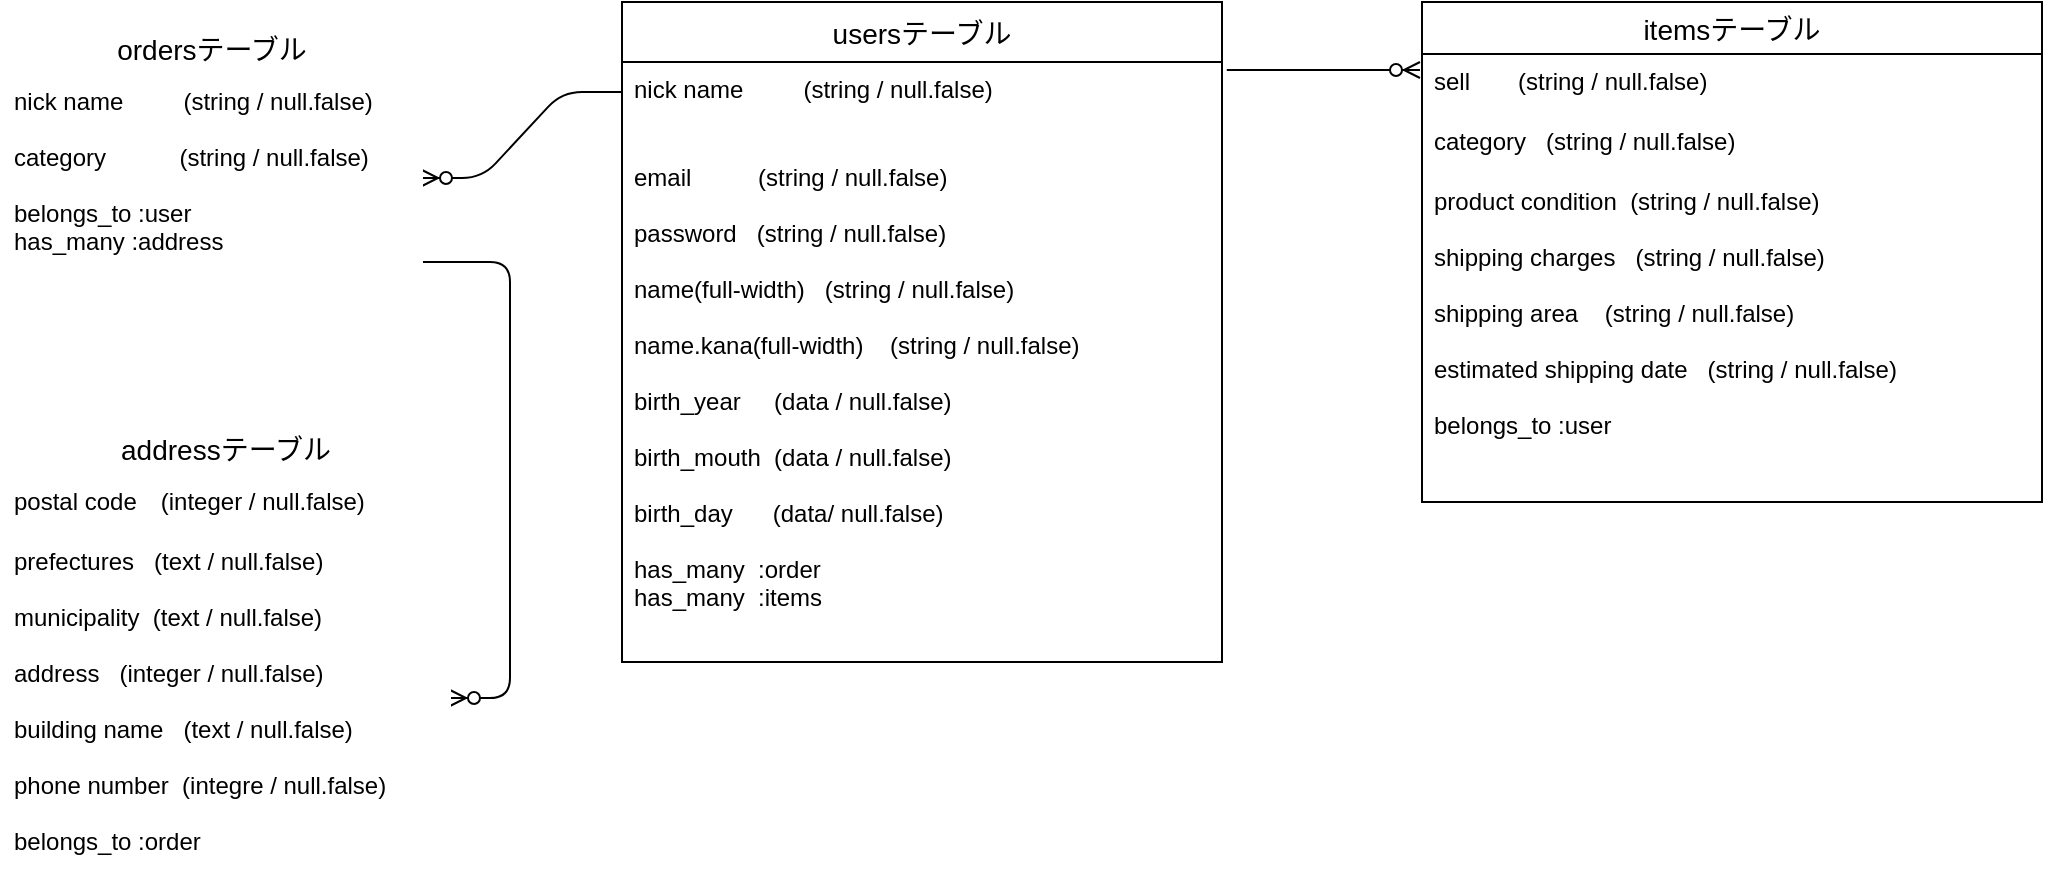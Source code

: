 <mxfile version="13.6.5">
    <diagram id="bMDfrx5gQz1PM7xrjBFF" name="ページ1">
        <mxGraphModel dx="619" dy="572" grid="1" gridSize="10" guides="1" tooltips="1" connect="1" arrows="1" fold="1" page="1" pageScale="1" pageWidth="827" pageHeight="1169" math="0" shadow="0">
            <root>
                <mxCell id="0"/>
                <mxCell id="1" parent="0"/>
                <mxCell id="217" value="" style="edgeStyle=entityRelationEdgeStyle;fontSize=12;html=1;endArrow=ERzeroToMany;endFill=1;" edge="1" parent="1" source="113" target="227">
                    <mxGeometry width="100" height="100" relative="1" as="geometry">
                        <mxPoint x="340" y="191" as="sourcePoint"/>
                        <mxPoint x="335" y="600" as="targetPoint"/>
                    </mxGeometry>
                </mxCell>
                <mxCell id="218" value="" style="edgeStyle=entityRelationEdgeStyle;fontSize=12;html=1;endArrow=ERzeroToMany;endFill=1;exitX=1;exitY=0.904;exitDx=0;exitDy=0;exitPerimeter=0;" edge="1" parent="1" source="227" target="204">
                    <mxGeometry width="100" height="100" relative="1" as="geometry">
                        <mxPoint x="248.95" y="231" as="sourcePoint"/>
                        <mxPoint x="490" y="740" as="targetPoint"/>
                    </mxGeometry>
                </mxCell>
                <mxCell id="220" value="" style="edgeStyle=entityRelationEdgeStyle;fontSize=12;html=1;endArrow=ERzeroToMany;endFill=1;exitX=1.008;exitY=0.133;exitDx=0;exitDy=0;exitPerimeter=0;" edge="1" parent="1" source="113">
                    <mxGeometry width="100" height="100" relative="1" as="geometry">
                        <mxPoint x="714" y="510" as="sourcePoint"/>
                        <mxPoint x="749" y="174" as="targetPoint"/>
                    </mxGeometry>
                </mxCell>
                <mxCell id="112" value="usersテーブル" style="swimlane;fontStyle=0;childLayout=stackLayout;horizontal=1;startSize=30;horizontalStack=0;resizeParent=1;resizeParentMax=0;resizeLast=0;collapsible=1;marginBottom=0;align=center;fontSize=14;" vertex="1" parent="1">
                    <mxGeometry x="350" y="140" width="300" height="330" as="geometry"/>
                </mxCell>
                <mxCell id="113" value="nick name         (string / null.false)" style="text;strokeColor=none;fillColor=none;spacingLeft=4;spacingRight=4;overflow=hidden;rotatable=0;points=[[0,0.5],[1,0.5]];portConstraint=eastwest;fontSize=12;" vertex="1" parent="112">
                    <mxGeometry y="30" width="300" height="30" as="geometry"/>
                </mxCell>
                <mxCell id="174" value="&#10;email          (string / null.false)          &#10;&#10;password   (string / null.false)&#10;&#10;name(full-width)   (string / null.false)&#10;&#10;name.kana(full-width)    (string / null.false)&#10;&#10;birth_year     (data / null.false)&#10;&#10;birth_mouth  (data / null.false)&#10;&#10;birth_day      (data/ null.false)&#10;&#10;has_many  :order&#10;has_many  :items" style="text;strokeColor=none;fillColor=none;spacingLeft=4;spacingRight=4;overflow=hidden;rotatable=0;points=[[0,0.5],[1,0.5]];portConstraint=eastwest;fontSize=12;" vertex="1" parent="112">
                    <mxGeometry y="60" width="300" height="270" as="geometry"/>
                </mxCell>
                <mxCell id="229" style="edgeStyle=none;rounded=0;orthogonalLoop=1;jettySize=auto;html=1;exitX=1;exitY=0.5;exitDx=0;exitDy=0;" edge="1" parent="112">
                    <mxGeometry relative="1" as="geometry">
                        <mxPoint x="300" y="338" as="sourcePoint"/>
                        <mxPoint x="300" y="338" as="targetPoint"/>
                    </mxGeometry>
                </mxCell>
                <mxCell id="225" value="ordersテーブル" style="swimlane;fontStyle=0;childLayout=stackLayout;horizontal=1;startSize=26;horizontalStack=0;resizeParent=1;resizeParentMax=0;resizeLast=0;collapsible=1;marginBottom=0;align=center;fontSize=14;strokeColor=#FFFFFF;" vertex="1" parent="1">
                    <mxGeometry x="40" y="150" width="210" height="130" as="geometry"/>
                </mxCell>
                <mxCell id="227" value="nick name         (string / null.false)&#10;&#10;category           (string / null.false)&#10;&#10;belongs_to :user&#10;has_many :address" style="text;strokeColor=none;fillColor=none;spacingLeft=4;spacingRight=4;overflow=hidden;rotatable=0;points=[[0,0.5],[1,0.5]];portConstraint=eastwest;fontSize=12;" vertex="1" parent="225">
                    <mxGeometry y="26" width="210" height="104" as="geometry"/>
                </mxCell>
                <mxCell id="201" value="addressテーブル" style="swimlane;fontStyle=0;childLayout=stackLayout;horizontal=1;startSize=26;horizontalStack=0;resizeParent=1;resizeParentMax=0;resizeLast=0;collapsible=1;marginBottom=0;align=center;fontSize=14;strokeColor=#FFFFFF;" vertex="1" parent="1">
                    <mxGeometry x="40" y="350" width="224" height="220" as="geometry"/>
                </mxCell>
                <mxCell id="203" value="postal code　(integer / null.false)&#10;" style="text;strokeColor=none;fillColor=none;spacingLeft=4;spacingRight=4;overflow=hidden;rotatable=0;points=[[0,0.5],[1,0.5]];portConstraint=eastwest;fontSize=12;" vertex="1" parent="201">
                    <mxGeometry y="26" width="224" height="30" as="geometry"/>
                </mxCell>
                <mxCell id="204" value="prefectures   (text / null.false)&#10;&#10;municipality  (text / null.false)&#10;&#10;address   (integer / null.false)&#10;&#10;building name   (text / null.false)&#10;&#10;phone number  (integre / null.false)&#10;&#10;belongs_to :order" style="text;strokeColor=none;fillColor=none;spacingLeft=4;spacingRight=4;overflow=hidden;rotatable=0;points=[[0,0.5],[1,0.5]];portConstraint=eastwest;fontSize=12;" vertex="1" parent="201">
                    <mxGeometry y="56" width="224" height="164" as="geometry"/>
                </mxCell>
                <mxCell id="177" value="itemsテーブル" style="swimlane;fontStyle=0;childLayout=stackLayout;horizontal=1;startSize=26;horizontalStack=0;resizeParent=1;resizeParentMax=0;resizeLast=0;collapsible=1;marginBottom=0;align=center;fontSize=14;" vertex="1" parent="1">
                    <mxGeometry x="750" y="140" width="310" height="250" as="geometry">
                        <mxRectangle x="630" y="185" width="120" height="26" as="alternateBounds"/>
                    </mxGeometry>
                </mxCell>
                <mxCell id="178" value="sell　　(string / null.false)" style="text;strokeColor=none;fillColor=none;spacingLeft=4;spacingRight=4;overflow=hidden;rotatable=0;points=[[0,0.5],[1,0.5]];portConstraint=eastwest;fontSize=12;" vertex="1" parent="177">
                    <mxGeometry y="26" width="310" height="30" as="geometry"/>
                </mxCell>
                <mxCell id="179" value="category   (string / null.false)" style="text;strokeColor=none;fillColor=none;spacingLeft=4;spacingRight=4;overflow=hidden;rotatable=0;points=[[0,0.5],[1,0.5]];portConstraint=eastwest;fontSize=12;" vertex="1" parent="177">
                    <mxGeometry y="56" width="310" height="30" as="geometry"/>
                </mxCell>
                <mxCell id="180" value="product condition  (string / null.false)&#10;&#10;shipping charges   (string / null.false)&#10;&#10;shipping area    (string / null.false)&#10;&#10;estimated shipping date   (string / null.false)&#10;&#10;belongs_to :user" style="text;strokeColor=none;fillColor=none;spacingLeft=4;spacingRight=4;overflow=hidden;rotatable=0;points=[[0,0.5],[1,0.5]];portConstraint=eastwest;fontSize=12;" vertex="1" parent="177">
                    <mxGeometry y="86" width="310" height="164" as="geometry"/>
                </mxCell>
            </root>
        </mxGraphModel>
    </diagram>
</mxfile>